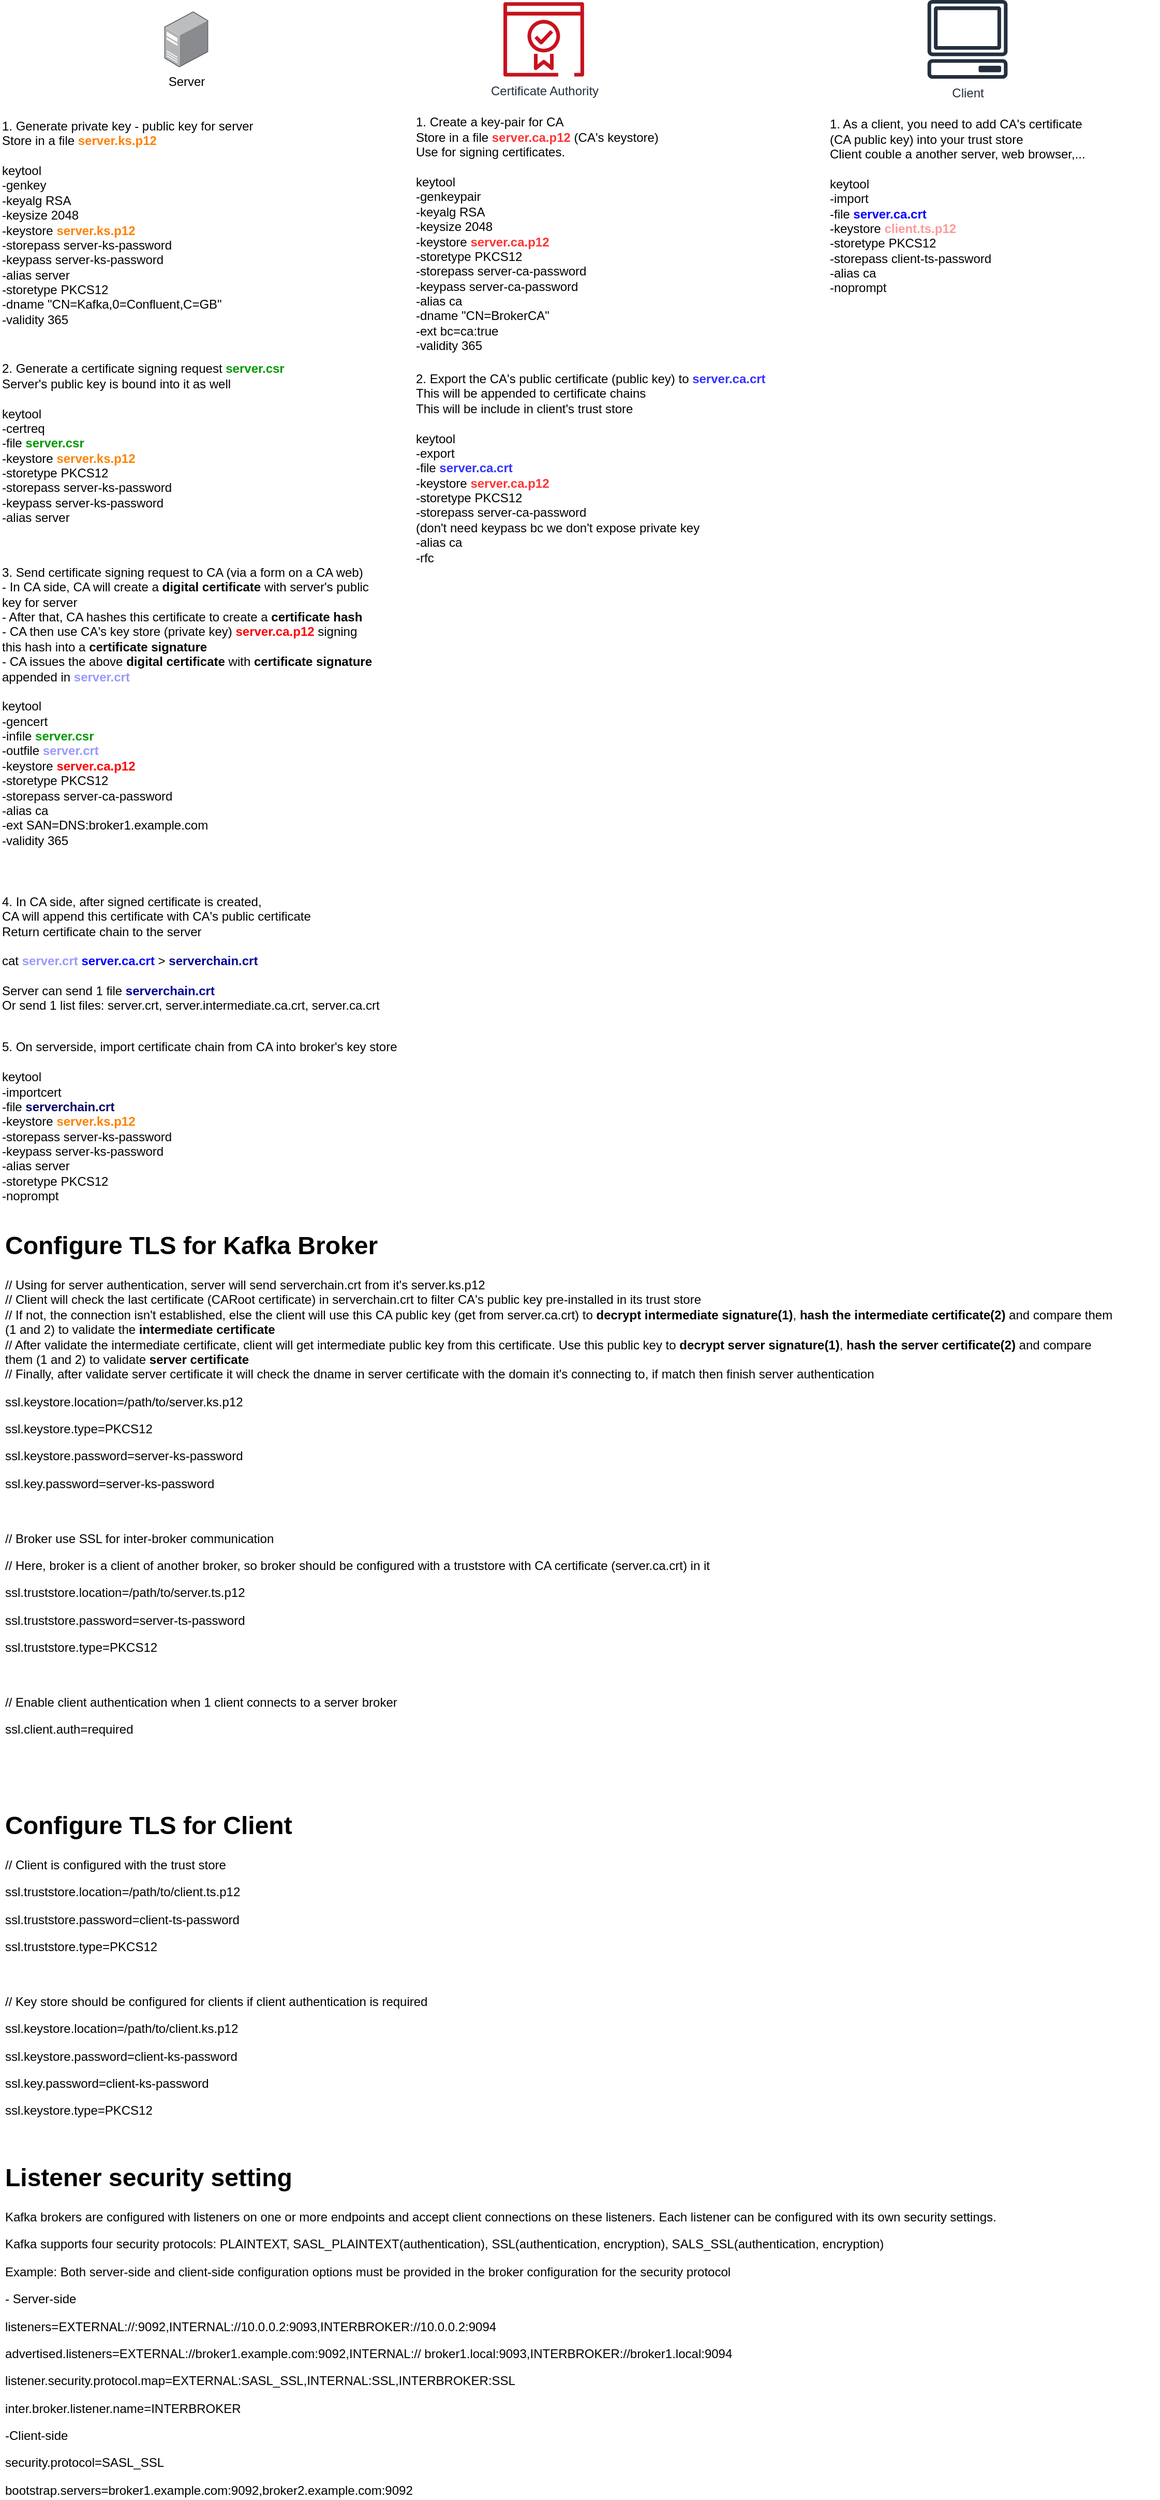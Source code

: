 <mxfile version="14.5.1" type="device"><diagram id="WI9T0HZ2pTsCkuznbFz-" name="Page-1"><mxGraphModel dx="751" dy="580" grid="1" gridSize="10" guides="1" tooltips="1" connect="1" arrows="1" fold="1" page="1" pageScale="1" pageWidth="1169" pageHeight="827" math="0" shadow="0"><root><mxCell id="0"/><mxCell id="1" parent="0"/><mxCell id="hVwrsC_MORvcfFj2VB0L-1" value="Certificate Authority" style="outlineConnect=0;fontColor=#232F3E;gradientColor=none;fillColor=#C7131F;strokeColor=none;dashed=0;verticalLabelPosition=bottom;verticalAlign=top;align=center;html=1;fontSize=12;fontStyle=0;aspect=fixed;pointerEvents=1;shape=mxgraph.aws4.certificate_manager_2;" parent="1" vertex="1"><mxGeometry x="526.5" y="49" width="78" height="72" as="geometry"/></mxCell><mxCell id="hVwrsC_MORvcfFj2VB0L-2" value="1. Create a key-pair for CA &lt;br&gt;Store in a file &lt;b&gt;&lt;font color=&quot;#ff3333&quot;&gt;server.ca.p12&amp;nbsp;&lt;/font&gt;&lt;/b&gt;(CA's keystore)&lt;br&gt;Use for signing certificates.&lt;br&gt;&amp;nbsp;&lt;br&gt;keytool &lt;br&gt;-genkeypair &lt;br&gt;-keyalg RSA &lt;br&gt;-keysize 2048 &lt;br&gt;-keystore &lt;b&gt;&lt;font color=&quot;#ff3333&quot;&gt;server.ca.p12 &lt;/font&gt;&lt;/b&gt;&lt;br&gt;-storetype PKCS12 &lt;br&gt;-storepass server-ca-password&lt;br&gt;-keypass server-ca-password&lt;br&gt;-alias ca&lt;br&gt;-dname &quot;CN=BrokerCA&quot;&lt;br&gt;-ext bc=ca:true&lt;br&gt;-validity 365&amp;nbsp;&amp;nbsp;" style="text;html=1;strokeColor=none;fillColor=none;align=left;verticalAlign=middle;whiteSpace=wrap;rounded=0;" parent="1" vertex="1"><mxGeometry x="440" y="161" width="240" height="224" as="geometry"/></mxCell><mxCell id="hVwrsC_MORvcfFj2VB0L-3" value="2. Export the CA's public certificate (public key) to &lt;b&gt;&lt;font color=&quot;#3333ff&quot;&gt;server.ca.crt&lt;/font&gt;&lt;/b&gt;&lt;br&gt;This will be appended to certificate chains&lt;br&gt;This will be include in client's trust store&lt;br&gt;&lt;br&gt;keytool&lt;br&gt;-export&lt;br&gt;-file &lt;font color=&quot;#3333ff&quot;&gt;&lt;b&gt;server.ca.crt&lt;/b&gt;&lt;/font&gt;&lt;br&gt;-keystore &lt;b&gt;&lt;font color=&quot;#ff3333&quot;&gt;server.ca.p12&lt;/font&gt;&lt;/b&gt;&lt;br&gt;-storetype PKCS12&lt;br&gt;-storepass server-ca-password &lt;br&gt;(don't need keypass bc we don't expose private key&lt;br&gt;-alias ca&lt;br&gt;-rfc" style="text;html=1;strokeColor=none;fillColor=none;align=left;verticalAlign=middle;whiteSpace=wrap;rounded=0;" parent="1" vertex="1"><mxGeometry x="440" y="409" width="350" height="180" as="geometry"/></mxCell><mxCell id="hVwrsC_MORvcfFj2VB0L-4" value="Server" style="points=[];aspect=fixed;html=1;align=center;shadow=0;dashed=0;image;image=img/lib/allied_telesis/computer_and_terminals/Server_Desktop.svg;" parent="1" vertex="1"><mxGeometry x="198.7" y="58" width="42.6" height="54" as="geometry"/></mxCell><mxCell id="hVwrsC_MORvcfFj2VB0L-6" value="1. Generate private key - public key for server&lt;br&gt;Store in a file &lt;b&gt;&lt;font color=&quot;#ff8000&quot;&gt;server.ks.p12&lt;/font&gt;&lt;/b&gt;&lt;br&gt;&lt;br&gt;keytool &lt;br&gt;-genkey &lt;br&gt;-keyalg RSA&lt;br&gt;-keysize 2048&lt;br&gt;-keystore &lt;b&gt;&lt;font color=&quot;#ff8000&quot;&gt;server.ks.p12&lt;/font&gt;&lt;/b&gt;&lt;br&gt;-storepass server-ks-password&lt;br&gt;-keypass server-ks-password&lt;br&gt;-alias server&lt;br&gt;-storetype PKCS12&lt;br&gt;-dname &quot;CN=Kafka,0=Confluent,C=GB&quot;&lt;br&gt;-validity 365" style="text;html=1;strokeColor=none;fillColor=none;align=left;verticalAlign=middle;whiteSpace=wrap;rounded=0;" parent="1" vertex="1"><mxGeometry x="40" y="152" width="390" height="220" as="geometry"/></mxCell><mxCell id="hVwrsC_MORvcfFj2VB0L-7" value="2. Generate a certificate signing request &lt;b&gt;&lt;font color=&quot;#009900&quot;&gt;server.csr&lt;/font&gt;&lt;/b&gt;&lt;br&gt;Server's public key is bound into it as well&lt;br&gt;&lt;br&gt;keytool&lt;br&gt;-certreq&lt;br&gt;-file &lt;b&gt;&lt;font color=&quot;#009900&quot;&gt;server.csr&lt;/font&gt;&lt;/b&gt;&lt;br&gt;-keystore &lt;font color=&quot;#ff8000&quot;&gt;&lt;b&gt;server.ks.p12&lt;/b&gt;&lt;/font&gt;&lt;br&gt;-storetype PKCS12&lt;br&gt;-storepass server-ks-password&lt;br&gt;-keypass server-ks-password&lt;br&gt;-alias server" style="text;html=1;strokeColor=none;fillColor=none;align=left;verticalAlign=middle;whiteSpace=wrap;rounded=0;" parent="1" vertex="1"><mxGeometry x="40" y="390" width="380" height="170" as="geometry"/></mxCell><mxCell id="hVwrsC_MORvcfFj2VB0L-8" value="3. Send certificate signing request to CA (via a form on a CA web)&lt;br&gt;- In CA side, CA will create a&lt;b&gt; digital certificate&lt;/b&gt; with server's public key for server&lt;br&gt;- After that, CA hashes this certificate to create a &lt;b&gt;certificate hash&lt;/b&gt;&amp;nbsp;&lt;br&gt;- CA then use CA's key store (private key) &lt;b&gt;&lt;font color=&quot;#ff0000&quot;&gt;server.ca.p12&amp;nbsp;&lt;/font&gt;&lt;/b&gt;signing this hash into a&amp;nbsp;&lt;b&gt;certificate signature&lt;/b&gt;&lt;br&gt;- CA issues the above &lt;b&gt;digital certificate&lt;/b&gt; with &lt;b&gt;certificate signature&lt;/b&gt; appended in&amp;nbsp;&lt;b style=&quot;color: rgb(153 , 153 , 255)&quot;&gt;server.crt&lt;/b&gt;&lt;br&gt;&lt;br&gt;keytool&lt;br&gt;-gencert&lt;br&gt;-infile &lt;font color=&quot;#009900&quot;&gt;&lt;b&gt;server.csr&lt;/b&gt;&lt;/font&gt;&lt;br&gt;-outfile &lt;font color=&quot;#9999ff&quot;&gt;&lt;b&gt;server.crt&lt;/b&gt;&lt;/font&gt;&lt;br&gt;-keystore &lt;b&gt;&lt;font color=&quot;#ff0000&quot;&gt;server.ca.p12&lt;/font&gt;&lt;/b&gt;&lt;br&gt;-storetype PKCS12&lt;br&gt;-storepass server-ca-password&lt;br&gt;-alias ca&lt;br&gt;-ext SAN=DNS:broker1.example.com&lt;br&gt;-validity 365" style="text;html=1;strokeColor=none;fillColor=none;align=left;verticalAlign=middle;whiteSpace=wrap;rounded=0;" parent="1" vertex="1"><mxGeometry x="40" y="589" width="360" height="280" as="geometry"/></mxCell><mxCell id="hVwrsC_MORvcfFj2VB0L-9" value="4. In CA side, after signed certificate is created,&lt;br&gt;CA will append this certificate with CA's public certificate&lt;br&gt;Return certificate chain to the server&lt;br&gt;&lt;br&gt;cat &lt;font color=&quot;#9999ff&quot;&gt;&lt;b&gt;server.crt&lt;/b&gt;&lt;/font&gt; &lt;b&gt;&lt;font color=&quot;#0000ff&quot;&gt;server.ca.crt&lt;/font&gt;&lt;/b&gt; &amp;gt; &lt;font color=&quot;#000099&quot;&gt;&lt;b&gt;serverchain.crt&lt;/b&gt;&lt;/font&gt;&lt;br&gt;&lt;br&gt;Server can send 1 file &lt;font color=&quot;#000099&quot;&gt;&lt;b&gt;serverchain.crt&lt;/b&gt;&lt;/font&gt;&lt;br&gt;Or send 1 list files: server.crt, server.intermediate.ca.crt, server.ca.crt&lt;br&gt;&amp;nbsp;" style="text;html=1;strokeColor=none;fillColor=none;align=left;verticalAlign=middle;whiteSpace=wrap;rounded=0;" parent="1" vertex="1"><mxGeometry x="40" y="910" width="400" height="130" as="geometry"/></mxCell><mxCell id="hVwrsC_MORvcfFj2VB0L-10" value="5. On serverside, import certificate chain from CA into broker's key store&lt;br&gt;&lt;br&gt;keytool&lt;br&gt;-importcert&lt;br&gt;-file &lt;font color=&quot;#000066&quot;&gt;&lt;b&gt;serverchain.crt&lt;/b&gt;&lt;/font&gt;&lt;br&gt;-keystore &lt;font color=&quot;#ff8000&quot;&gt;&lt;b&gt;server.ks.p12&lt;/b&gt;&lt;/font&gt;&lt;br&gt;-storepass server-ks-password&lt;br&gt;-keypass server-ks-password&lt;br&gt;-alias server&lt;br&gt;-storetype PKCS12&lt;br&gt;-noprompt&lt;br&gt;" style="text;html=1;strokeColor=none;fillColor=none;align=left;verticalAlign=middle;whiteSpace=wrap;rounded=0;" parent="1" vertex="1"><mxGeometry x="40" y="1040" width="410" height="180" as="geometry"/></mxCell><mxCell id="hVwrsC_MORvcfFj2VB0L-11" value="Client" style="outlineConnect=0;fontColor=#232F3E;gradientColor=none;fillColor=#232F3E;strokeColor=none;dashed=0;verticalLabelPosition=bottom;verticalAlign=top;align=center;html=1;fontSize=12;fontStyle=0;aspect=fixed;pointerEvents=1;shape=mxgraph.aws4.client;" parent="1" vertex="1"><mxGeometry x="936" y="47" width="78" height="76" as="geometry"/></mxCell><mxCell id="hVwrsC_MORvcfFj2VB0L-12" value="1. As a client, you need to add CA's certificate&lt;br&gt;(CA public key) into your trust store&lt;br&gt;Client couble a another server, web browser,...&lt;br&gt;&lt;br&gt;keytool&lt;br&gt;-import&lt;br&gt;-file &lt;b&gt;&lt;font color=&quot;#0000ff&quot;&gt;server.ca.crt&lt;/font&gt;&lt;/b&gt;&lt;br&gt;-keystore &lt;b&gt;&lt;font color=&quot;#ff9999&quot;&gt;client.ts.p12&lt;/font&gt;&lt;/b&gt;&lt;br&gt;-storetype PKCS12&lt;br&gt;-storepass client-ts-password&lt;br&gt;-alias ca&lt;br&gt;-noprompt" style="text;html=1;strokeColor=none;fillColor=none;align=left;verticalAlign=middle;whiteSpace=wrap;rounded=0;" parent="1" vertex="1"><mxGeometry x="840" y="161" width="270" height="170" as="geometry"/></mxCell><mxCell id="hVwrsC_MORvcfFj2VB0L-13" value="&lt;h1&gt;Configure TLS for Kafka Broker&lt;/h1&gt;// Using for server authentication, server will send serverchain.crt from it's server.ks.p12&lt;br&gt;// Client will check the last certificate (CARoot certificate) in serverchain.crt to filter CA's public key pre-installed in its trust store&lt;br&gt;// If not, the connection isn't established, else the client will use this CA public key (get from server.ca.crt) to&amp;nbsp;&lt;b&gt;decrypt intermediate signature(1)&lt;/b&gt;,&amp;nbsp;&lt;b&gt;hash the intermediate certificate(2)&lt;/b&gt;&amp;nbsp;and compare them (1 and 2) to validate the&amp;nbsp;&lt;b&gt;intermediate certificate&lt;/b&gt;&amp;nbsp;&lt;br&gt;// After validate the intermediate certificate, client will get intermediate public key from this certificate. Use this public key to&amp;nbsp;&lt;b&gt;decrypt server signature(1)&lt;/b&gt;,&amp;nbsp;&lt;b&gt;hash the server certificate(2)&lt;/b&gt;&amp;nbsp;and compare them (1 and 2) to validate&amp;nbsp;&lt;b&gt;server certificate&lt;/b&gt;&lt;br&gt;// Finally, after validate server certificate it will check the dname in server certificate with the domain it's connecting to, if match then finish server authentication&lt;br&gt;&lt;p&gt;ssl.keystore.location=/path/to/server.ks.p12&lt;/p&gt;&lt;p&gt;ssl.keystore.type=PKCS12&lt;/p&gt;&lt;p&gt;ssl.keystore.password=server-ks-password&lt;/p&gt;&lt;p&gt;ssl.key.password=server-ks-password&lt;/p&gt;&lt;p&gt;&lt;br&gt;&lt;/p&gt;&lt;p&gt;// Broker use SSL for inter-broker communication&lt;/p&gt;&lt;p&gt;// Here, broker is a client of another broker, so broker should be configured with a truststore with CA certificate (server.ca.crt) in it&lt;/p&gt;&lt;p&gt;ssl.truststore.location=/path/to/server.ts.p12&lt;/p&gt;&lt;p&gt;ssl.truststore.password=server-ts-password&lt;/p&gt;&lt;p&gt;ssl.truststore.type=PKCS12&lt;/p&gt;&lt;p&gt;&lt;br&gt;&lt;/p&gt;&lt;p&gt;// Enable client authentication when 1 client connects to a server broker&lt;/p&gt;&lt;p&gt;ssl.client.auth=required&amp;nbsp;&lt;/p&gt;&lt;p&gt;&lt;br&gt;&lt;/p&gt;&lt;p&gt;&lt;br&gt;&lt;/p&gt;&lt;p&gt;&lt;br&gt;&lt;/p&gt;" style="text;html=1;strokeColor=none;fillColor=none;spacing=5;spacingTop=-20;whiteSpace=wrap;overflow=hidden;rounded=0;align=left;" parent="1" vertex="1"><mxGeometry x="40" y="1230" width="1080" height="540" as="geometry"/></mxCell><mxCell id="hVwrsC_MORvcfFj2VB0L-14" value="&lt;h1&gt;Configure TLS for Client&lt;/h1&gt;&lt;p&gt;// Client is configured with the trust store&lt;/p&gt;&lt;p&gt;ssl.truststore.location=/path/to/client.ts.p12&lt;/p&gt;&lt;p&gt;ssl.truststore.password=client-ts-password&lt;/p&gt;&lt;p&gt;ssl.truststore.type=PKCS12&lt;/p&gt;&lt;p&gt;&lt;br&gt;&lt;/p&gt;&lt;p&gt;// Key store should be configured for clients if client authentication is required&lt;/p&gt;&lt;p&gt;ssl.keystore.location=/path/to/client.ks.p12&lt;/p&gt;&lt;p&gt;ssl.keystore.password=client-ks-password&lt;/p&gt;&lt;p&gt;ssl.key.password=client-ks-password&lt;/p&gt;&lt;p&gt;ssl.keystore.type=PKCS12&lt;/p&gt;" style="text;html=1;strokeColor=none;fillColor=none;spacing=5;spacingTop=-20;whiteSpace=wrap;overflow=hidden;rounded=0;align=left;" parent="1" vertex="1"><mxGeometry x="40" y="1790" width="1120" height="310" as="geometry"/></mxCell><mxCell id="hVwrsC_MORvcfFj2VB0L-15" value="&lt;h1&gt;Listener security setting&lt;/h1&gt;&lt;p&gt;Kafka brokers are configured with listeners on one or more endpoints and accept client connections on these listeners. Each listener can be configured with its own security settings.&lt;br&gt;&lt;/p&gt;&lt;p&gt;Kafka supports four security protocols: PLAINTEXT, SASL_PLAINTEXT(authentication), SSL(authentication, encryption), SALS_SSL(authentication, encryption)&lt;br&gt;&lt;/p&gt;&lt;p&gt;Example:&amp;nbsp;Both server-side and client-side configuration options must be provided in the broker configuration for the security protocol&lt;/p&gt;&lt;p&gt;- Server-side&lt;/p&gt;&lt;p&gt;listeners=EXTERNAL://:9092,INTERNAL://10.0.0.2:9093,INTERBROKER://10.0.0.2:9094&lt;br&gt;&lt;/p&gt;&lt;p&gt;advertised.listeners=EXTERNAL://broker1.example.com:9092,INTERNAL:// broker1.local:9093,INTERBROKER://broker1.local:9094&lt;br&gt;&lt;/p&gt;&lt;p&gt;listener.security.protocol.map=EXTERNAL:SASL_SSL,INTERNAL:SSL,INTERBROKER:SSL&lt;br&gt;&lt;/p&gt;&lt;p&gt;inter.broker.listener.name=INTERBROKER&lt;br&gt;&lt;/p&gt;&lt;p&gt;-Client-side&lt;/p&gt;&lt;p&gt;security.protocol=SASL_SSL&lt;br&gt;&lt;/p&gt;&lt;p&gt;bootstrap.servers=broker1.example.com:9092,broker2.example.com:9092&lt;br&gt;&lt;/p&gt;&lt;p&gt;&lt;br&gt;&lt;/p&gt;" style="text;html=1;strokeColor=none;fillColor=none;spacing=5;spacingTop=-20;whiteSpace=wrap;overflow=hidden;rounded=0;align=left;" parent="1" vertex="1"><mxGeometry x="40" y="2130" width="1120" height="330" as="geometry"/></mxCell></root></mxGraphModel></diagram></mxfile>
